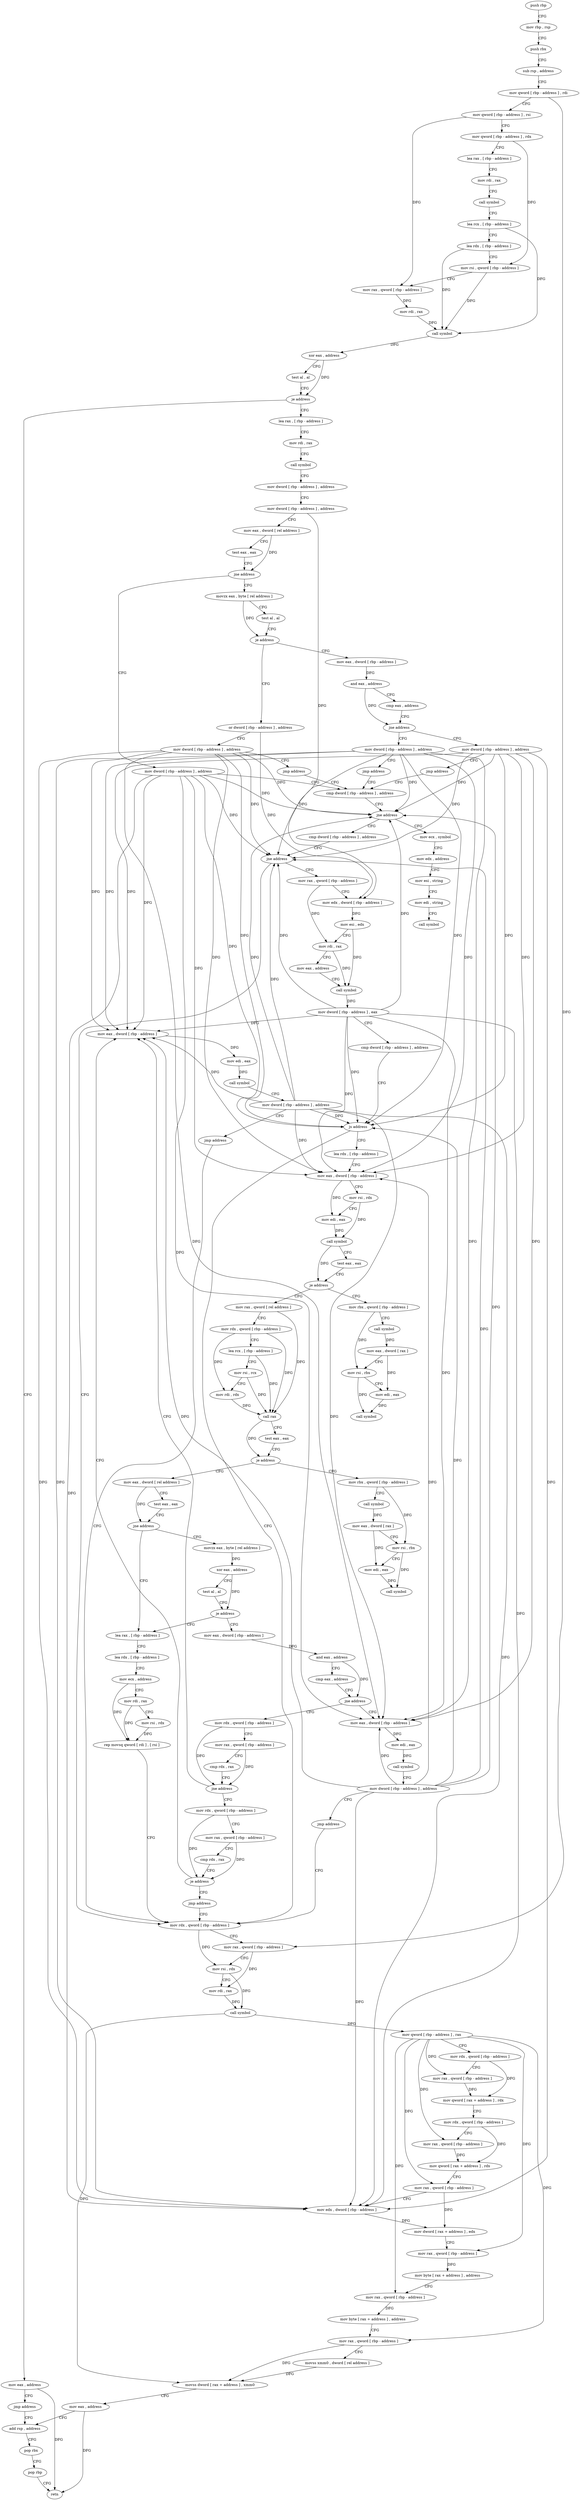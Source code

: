 digraph "func" {
"4267837" [label = "push rbp" ]
"4267838" [label = "mov rbp , rsp" ]
"4267841" [label = "push rbx" ]
"4267842" [label = "sub rsp , address" ]
"4267849" [label = "mov qword [ rbp - address ] , rdi" ]
"4267856" [label = "mov qword [ rbp - address ] , rsi" ]
"4267863" [label = "mov qword [ rbp - address ] , rdx" ]
"4267870" [label = "lea rax , [ rbp - address ]" ]
"4267877" [label = "mov rdi , rax" ]
"4267880" [label = "call symbol" ]
"4267885" [label = "lea rcx , [ rbp - address ]" ]
"4267892" [label = "lea rdx , [ rbp - address ]" ]
"4267899" [label = "mov rsi , qword [ rbp - address ]" ]
"4267906" [label = "mov rax , qword [ rbp - address ]" ]
"4267913" [label = "mov rdi , rax" ]
"4267916" [label = "call symbol" ]
"4267921" [label = "xor eax , address" ]
"4267924" [label = "test al , al" ]
"4267926" [label = "je address" ]
"4267938" [label = "lea rax , [ rbp - address ]" ]
"4267928" [label = "mov eax , address" ]
"4267945" [label = "mov rdi , rax" ]
"4267948" [label = "call symbol" ]
"4267953" [label = "mov dword [ rbp - address ] , address" ]
"4267960" [label = "mov dword [ rbp - address ] , address" ]
"4267967" [label = "mov eax , dword [ rel address ]" ]
"4267973" [label = "test eax , eax" ]
"4267975" [label = "jne address" ]
"4268040" [label = "mov dword [ rbp - address ] , address" ]
"4267977" [label = "movzx eax , byte [ rel address ]" ]
"4267933" [label = "jmp address" ]
"4268486" [label = "add rsp , address" ]
"4268047" [label = "cmp dword [ rbp - address ] , address" ]
"4267984" [label = "test al , al" ]
"4267986" [label = "je address" ]
"4268004" [label = "mov eax , dword [ rbp - address ]" ]
"4267988" [label = "or dword [ rbp - address ] , address" ]
"4268493" [label = "pop rbx" ]
"4268494" [label = "pop rbp" ]
"4268495" [label = "retn" ]
"4268078" [label = "cmp dword [ rbp - address ] , address" ]
"4268082" [label = "jne address" ]
"4268379" [label = "mov rdx , qword [ rbp - address ]" ]
"4268088" [label = "mov rax , qword [ rbp - address ]" ]
"4268053" [label = "mov ecx , symbol" ]
"4268058" [label = "mov edx , address" ]
"4268063" [label = "mov esi , string" ]
"4268068" [label = "mov edi , string" ]
"4268073" [label = "call symbol" ]
"4268010" [label = "and eax , address" ]
"4268015" [label = "cmp eax , address" ]
"4268020" [label = "jne address" ]
"4268031" [label = "mov dword [ rbp - address ] , address" ]
"4268022" [label = "mov dword [ rbp - address ] , address" ]
"4267995" [label = "mov dword [ rbp - address ] , address" ]
"4268002" [label = "jmp address" ]
"4268386" [label = "mov rax , qword [ rbp - address ]" ]
"4268393" [label = "mov rsi , rdx" ]
"4268396" [label = "mov rdi , rax" ]
"4268399" [label = "call symbol" ]
"4268404" [label = "mov qword [ rbp - address ] , rax" ]
"4268408" [label = "mov rdx , qword [ rbp - address ]" ]
"4268415" [label = "mov rax , qword [ rbp - address ]" ]
"4268419" [label = "mov qword [ rax + address ] , rdx" ]
"4268423" [label = "mov rdx , qword [ rbp - address ]" ]
"4268430" [label = "mov rax , qword [ rbp - address ]" ]
"4268434" [label = "mov qword [ rax + address ] , rdx" ]
"4268438" [label = "mov rax , qword [ rbp - address ]" ]
"4268442" [label = "mov edx , dword [ rbp - address ]" ]
"4268445" [label = "mov dword [ rax + address ] , edx" ]
"4268448" [label = "mov rax , qword [ rbp - address ]" ]
"4268452" [label = "mov byte [ rax + address ] , address" ]
"4268456" [label = "mov rax , qword [ rbp - address ]" ]
"4268460" [label = "mov byte [ rax + address ] , address" ]
"4268464" [label = "mov rax , qword [ rbp - address ]" ]
"4268468" [label = "movss xmm0 , dword [ rel address ]" ]
"4268476" [label = "movss dword [ rax + address ] , xmm0" ]
"4268481" [label = "mov eax , address" ]
"4268095" [label = "mov edx , dword [ rbp - address ]" ]
"4268098" [label = "mov esi , edx" ]
"4268100" [label = "mov rdi , rax" ]
"4268103" [label = "mov eax , address" ]
"4268108" [label = "call symbol" ]
"4268113" [label = "mov dword [ rbp - address ] , eax" ]
"4268116" [label = "cmp dword [ rbp - address ] , address" ]
"4268120" [label = "js address" ]
"4268126" [label = "lea rdx , [ rbp - address ]" ]
"4268038" [label = "jmp address" ]
"4268029" [label = "jmp address" ]
"4268051" [label = "jne address" ]
"4268133" [label = "mov eax , dword [ rbp - address ]" ]
"4268136" [label = "mov rsi , rdx" ]
"4268139" [label = "mov edi , eax" ]
"4268141" [label = "call symbol" ]
"4268146" [label = "test eax , eax" ]
"4268148" [label = "je address" ]
"4268174" [label = "mov rax , qword [ rel address ]" ]
"4268150" [label = "mov rbx , qword [ rbp - address ]" ]
"4268181" [label = "mov rdx , qword [ rbp - address ]" ]
"4268188" [label = "lea rcx , [ rbp - address ]" ]
"4268195" [label = "mov rsi , rcx" ]
"4268198" [label = "mov rdi , rdx" ]
"4268201" [label = "call rax" ]
"4268203" [label = "test eax , eax" ]
"4268205" [label = "je address" ]
"4268231" [label = "mov eax , dword [ rel address ]" ]
"4268207" [label = "mov rbx , qword [ rbp - address ]" ]
"4268157" [label = "call symbol" ]
"4268162" [label = "mov eax , dword [ rax ]" ]
"4268164" [label = "mov rsi , rbx" ]
"4268167" [label = "mov edi , eax" ]
"4268169" [label = "call symbol" ]
"4268237" [label = "test eax , eax" ]
"4268239" [label = "jne address" ]
"4268351" [label = "lea rax , [ rbp - address ]" ]
"4268241" [label = "movzx eax , byte [ rel address ]" ]
"4268214" [label = "call symbol" ]
"4268219" [label = "mov eax , dword [ rax ]" ]
"4268221" [label = "mov rsi , rbx" ]
"4268224" [label = "mov edi , eax" ]
"4268226" [label = "call symbol" ]
"4268358" [label = "lea rdx , [ rbp - address ]" ]
"4268365" [label = "mov ecx , address" ]
"4268370" [label = "mov rdi , rax" ]
"4268373" [label = "mov rsi , rdx" ]
"4268376" [label = "rep movsq qword [ rdi ] , [ rsi ]" ]
"4268248" [label = "xor eax , address" ]
"4268251" [label = "test al , al" ]
"4268253" [label = "je address" ]
"4268255" [label = "mov eax , dword [ rbp - address ]" ]
"4268261" [label = "and eax , address" ]
"4268266" [label = "cmp eax , address" ]
"4268271" [label = "jne address" ]
"4268292" [label = "mov rdx , qword [ rbp - address ]" ]
"4268273" [label = "mov eax , dword [ rbp - address ]" ]
"4268299" [label = "mov rax , qword [ rbp - address ]" ]
"4268306" [label = "cmp rdx , rax" ]
"4268309" [label = "jne address" ]
"4268330" [label = "mov eax , dword [ rbp - address ]" ]
"4268311" [label = "mov rdx , qword [ rbp - address ]" ]
"4268276" [label = "mov edi , eax" ]
"4268278" [label = "call symbol" ]
"4268283" [label = "mov dword [ rbp - address ] , address" ]
"4268290" [label = "jmp address" ]
"4268333" [label = "mov edi , eax" ]
"4268335" [label = "call symbol" ]
"4268340" [label = "mov dword [ rbp - address ] , address" ]
"4268347" [label = "jmp address" ]
"4268318" [label = "mov rax , qword [ rbp - address ]" ]
"4268325" [label = "cmp rdx , rax" ]
"4268328" [label = "je address" ]
"4268349" [label = "jmp address" ]
"4267837" -> "4267838" [ label = "CFG" ]
"4267838" -> "4267841" [ label = "CFG" ]
"4267841" -> "4267842" [ label = "CFG" ]
"4267842" -> "4267849" [ label = "CFG" ]
"4267849" -> "4267856" [ label = "CFG" ]
"4267849" -> "4268386" [ label = "DFG" ]
"4267856" -> "4267863" [ label = "CFG" ]
"4267856" -> "4267906" [ label = "DFG" ]
"4267863" -> "4267870" [ label = "CFG" ]
"4267863" -> "4267899" [ label = "DFG" ]
"4267870" -> "4267877" [ label = "CFG" ]
"4267877" -> "4267880" [ label = "CFG" ]
"4267880" -> "4267885" [ label = "CFG" ]
"4267885" -> "4267892" [ label = "CFG" ]
"4267885" -> "4267916" [ label = "DFG" ]
"4267892" -> "4267899" [ label = "CFG" ]
"4267892" -> "4267916" [ label = "DFG" ]
"4267899" -> "4267906" [ label = "CFG" ]
"4267899" -> "4267916" [ label = "DFG" ]
"4267906" -> "4267913" [ label = "DFG" ]
"4267913" -> "4267916" [ label = "DFG" ]
"4267916" -> "4267921" [ label = "DFG" ]
"4267921" -> "4267924" [ label = "CFG" ]
"4267921" -> "4267926" [ label = "DFG" ]
"4267924" -> "4267926" [ label = "CFG" ]
"4267926" -> "4267938" [ label = "CFG" ]
"4267926" -> "4267928" [ label = "CFG" ]
"4267938" -> "4267945" [ label = "CFG" ]
"4267928" -> "4267933" [ label = "CFG" ]
"4267928" -> "4268495" [ label = "DFG" ]
"4267945" -> "4267948" [ label = "CFG" ]
"4267948" -> "4267953" [ label = "CFG" ]
"4267953" -> "4267960" [ label = "CFG" ]
"4267960" -> "4267967" [ label = "CFG" ]
"4267960" -> "4268095" [ label = "DFG" ]
"4267967" -> "4267973" [ label = "CFG" ]
"4267967" -> "4267975" [ label = "DFG" ]
"4267973" -> "4267975" [ label = "CFG" ]
"4267975" -> "4268040" [ label = "CFG" ]
"4267975" -> "4267977" [ label = "CFG" ]
"4268040" -> "4268047" [ label = "CFG" ]
"4268040" -> "4268051" [ label = "DFG" ]
"4268040" -> "4268082" [ label = "DFG" ]
"4268040" -> "4268442" [ label = "DFG" ]
"4268040" -> "4268120" [ label = "DFG" ]
"4268040" -> "4268133" [ label = "DFG" ]
"4268040" -> "4268273" [ label = "DFG" ]
"4268040" -> "4268330" [ label = "DFG" ]
"4267977" -> "4267984" [ label = "CFG" ]
"4267977" -> "4267986" [ label = "DFG" ]
"4267933" -> "4268486" [ label = "CFG" ]
"4268486" -> "4268493" [ label = "CFG" ]
"4268047" -> "4268051" [ label = "CFG" ]
"4267984" -> "4267986" [ label = "CFG" ]
"4267986" -> "4268004" [ label = "CFG" ]
"4267986" -> "4267988" [ label = "CFG" ]
"4268004" -> "4268010" [ label = "DFG" ]
"4267988" -> "4267995" [ label = "CFG" ]
"4267988" -> "4268095" [ label = "DFG" ]
"4268493" -> "4268494" [ label = "CFG" ]
"4268494" -> "4268495" [ label = "CFG" ]
"4268078" -> "4268082" [ label = "CFG" ]
"4268082" -> "4268379" [ label = "CFG" ]
"4268082" -> "4268088" [ label = "CFG" ]
"4268379" -> "4268386" [ label = "CFG" ]
"4268379" -> "4268393" [ label = "DFG" ]
"4268088" -> "4268095" [ label = "CFG" ]
"4268088" -> "4268100" [ label = "DFG" ]
"4268053" -> "4268058" [ label = "CFG" ]
"4268058" -> "4268063" [ label = "CFG" ]
"4268063" -> "4268068" [ label = "CFG" ]
"4268068" -> "4268073" [ label = "CFG" ]
"4268010" -> "4268015" [ label = "CFG" ]
"4268010" -> "4268020" [ label = "DFG" ]
"4268015" -> "4268020" [ label = "CFG" ]
"4268020" -> "4268031" [ label = "CFG" ]
"4268020" -> "4268022" [ label = "CFG" ]
"4268031" -> "4268038" [ label = "CFG" ]
"4268031" -> "4268051" [ label = "DFG" ]
"4268031" -> "4268082" [ label = "DFG" ]
"4268031" -> "4268442" [ label = "DFG" ]
"4268031" -> "4268120" [ label = "DFG" ]
"4268031" -> "4268133" [ label = "DFG" ]
"4268031" -> "4268273" [ label = "DFG" ]
"4268031" -> "4268330" [ label = "DFG" ]
"4268022" -> "4268029" [ label = "CFG" ]
"4268022" -> "4268051" [ label = "DFG" ]
"4268022" -> "4268082" [ label = "DFG" ]
"4268022" -> "4268442" [ label = "DFG" ]
"4268022" -> "4268120" [ label = "DFG" ]
"4268022" -> "4268133" [ label = "DFG" ]
"4268022" -> "4268273" [ label = "DFG" ]
"4268022" -> "4268330" [ label = "DFG" ]
"4267995" -> "4268002" [ label = "CFG" ]
"4267995" -> "4268051" [ label = "DFG" ]
"4267995" -> "4268082" [ label = "DFG" ]
"4267995" -> "4268442" [ label = "DFG" ]
"4267995" -> "4268120" [ label = "DFG" ]
"4267995" -> "4268133" [ label = "DFG" ]
"4267995" -> "4268273" [ label = "DFG" ]
"4267995" -> "4268330" [ label = "DFG" ]
"4268002" -> "4268047" [ label = "CFG" ]
"4268386" -> "4268393" [ label = "CFG" ]
"4268386" -> "4268396" [ label = "DFG" ]
"4268393" -> "4268396" [ label = "CFG" ]
"4268393" -> "4268399" [ label = "DFG" ]
"4268396" -> "4268399" [ label = "DFG" ]
"4268399" -> "4268404" [ label = "DFG" ]
"4268399" -> "4268476" [ label = "DFG" ]
"4268404" -> "4268408" [ label = "CFG" ]
"4268404" -> "4268415" [ label = "DFG" ]
"4268404" -> "4268430" [ label = "DFG" ]
"4268404" -> "4268438" [ label = "DFG" ]
"4268404" -> "4268448" [ label = "DFG" ]
"4268404" -> "4268456" [ label = "DFG" ]
"4268404" -> "4268464" [ label = "DFG" ]
"4268408" -> "4268415" [ label = "CFG" ]
"4268408" -> "4268419" [ label = "DFG" ]
"4268415" -> "4268419" [ label = "DFG" ]
"4268419" -> "4268423" [ label = "CFG" ]
"4268423" -> "4268430" [ label = "CFG" ]
"4268423" -> "4268434" [ label = "DFG" ]
"4268430" -> "4268434" [ label = "DFG" ]
"4268434" -> "4268438" [ label = "CFG" ]
"4268438" -> "4268442" [ label = "CFG" ]
"4268438" -> "4268445" [ label = "DFG" ]
"4268442" -> "4268445" [ label = "DFG" ]
"4268445" -> "4268448" [ label = "CFG" ]
"4268448" -> "4268452" [ label = "DFG" ]
"4268452" -> "4268456" [ label = "CFG" ]
"4268456" -> "4268460" [ label = "DFG" ]
"4268460" -> "4268464" [ label = "CFG" ]
"4268464" -> "4268468" [ label = "CFG" ]
"4268464" -> "4268476" [ label = "DFG" ]
"4268468" -> "4268476" [ label = "DFG" ]
"4268476" -> "4268481" [ label = "CFG" ]
"4268481" -> "4268486" [ label = "CFG" ]
"4268481" -> "4268495" [ label = "DFG" ]
"4268095" -> "4268098" [ label = "DFG" ]
"4268098" -> "4268100" [ label = "CFG" ]
"4268098" -> "4268108" [ label = "DFG" ]
"4268100" -> "4268103" [ label = "CFG" ]
"4268100" -> "4268108" [ label = "DFG" ]
"4268103" -> "4268108" [ label = "CFG" ]
"4268108" -> "4268113" [ label = "DFG" ]
"4268113" -> "4268116" [ label = "CFG" ]
"4268113" -> "4268051" [ label = "DFG" ]
"4268113" -> "4268082" [ label = "DFG" ]
"4268113" -> "4268442" [ label = "DFG" ]
"4268113" -> "4268120" [ label = "DFG" ]
"4268113" -> "4268133" [ label = "DFG" ]
"4268113" -> "4268273" [ label = "DFG" ]
"4268113" -> "4268330" [ label = "DFG" ]
"4268116" -> "4268120" [ label = "CFG" ]
"4268120" -> "4268379" [ label = "CFG" ]
"4268120" -> "4268126" [ label = "CFG" ]
"4268126" -> "4268133" [ label = "CFG" ]
"4268038" -> "4268047" [ label = "CFG" ]
"4268029" -> "4268047" [ label = "CFG" ]
"4268051" -> "4268078" [ label = "CFG" ]
"4268051" -> "4268053" [ label = "CFG" ]
"4268133" -> "4268136" [ label = "CFG" ]
"4268133" -> "4268139" [ label = "DFG" ]
"4268136" -> "4268139" [ label = "CFG" ]
"4268136" -> "4268141" [ label = "DFG" ]
"4268139" -> "4268141" [ label = "DFG" ]
"4268141" -> "4268146" [ label = "CFG" ]
"4268141" -> "4268148" [ label = "DFG" ]
"4268146" -> "4268148" [ label = "CFG" ]
"4268148" -> "4268174" [ label = "CFG" ]
"4268148" -> "4268150" [ label = "CFG" ]
"4268174" -> "4268181" [ label = "CFG" ]
"4268174" -> "4268201" [ label = "DFG" ]
"4268150" -> "4268157" [ label = "CFG" ]
"4268150" -> "4268164" [ label = "DFG" ]
"4268181" -> "4268188" [ label = "CFG" ]
"4268181" -> "4268198" [ label = "DFG" ]
"4268181" -> "4268201" [ label = "DFG" ]
"4268188" -> "4268195" [ label = "CFG" ]
"4268188" -> "4268201" [ label = "DFG" ]
"4268195" -> "4268198" [ label = "CFG" ]
"4268195" -> "4268201" [ label = "DFG" ]
"4268198" -> "4268201" [ label = "DFG" ]
"4268201" -> "4268203" [ label = "CFG" ]
"4268201" -> "4268205" [ label = "DFG" ]
"4268203" -> "4268205" [ label = "CFG" ]
"4268205" -> "4268231" [ label = "CFG" ]
"4268205" -> "4268207" [ label = "CFG" ]
"4268231" -> "4268237" [ label = "CFG" ]
"4268231" -> "4268239" [ label = "DFG" ]
"4268207" -> "4268214" [ label = "CFG" ]
"4268207" -> "4268221" [ label = "DFG" ]
"4268157" -> "4268162" [ label = "DFG" ]
"4268162" -> "4268164" [ label = "CFG" ]
"4268162" -> "4268167" [ label = "DFG" ]
"4268164" -> "4268167" [ label = "CFG" ]
"4268164" -> "4268169" [ label = "DFG" ]
"4268167" -> "4268169" [ label = "DFG" ]
"4268237" -> "4268239" [ label = "CFG" ]
"4268239" -> "4268351" [ label = "CFG" ]
"4268239" -> "4268241" [ label = "CFG" ]
"4268351" -> "4268358" [ label = "CFG" ]
"4268241" -> "4268248" [ label = "DFG" ]
"4268214" -> "4268219" [ label = "DFG" ]
"4268219" -> "4268221" [ label = "CFG" ]
"4268219" -> "4268224" [ label = "DFG" ]
"4268221" -> "4268224" [ label = "CFG" ]
"4268221" -> "4268226" [ label = "DFG" ]
"4268224" -> "4268226" [ label = "DFG" ]
"4268358" -> "4268365" [ label = "CFG" ]
"4268365" -> "4268370" [ label = "CFG" ]
"4268365" -> "4268376" [ label = "DFG" ]
"4268370" -> "4268373" [ label = "CFG" ]
"4268370" -> "4268376" [ label = "DFG" ]
"4268373" -> "4268376" [ label = "DFG" ]
"4268376" -> "4268379" [ label = "CFG" ]
"4268248" -> "4268251" [ label = "CFG" ]
"4268248" -> "4268253" [ label = "DFG" ]
"4268251" -> "4268253" [ label = "CFG" ]
"4268253" -> "4268351" [ label = "CFG" ]
"4268253" -> "4268255" [ label = "CFG" ]
"4268255" -> "4268261" [ label = "DFG" ]
"4268261" -> "4268266" [ label = "CFG" ]
"4268261" -> "4268271" [ label = "DFG" ]
"4268266" -> "4268271" [ label = "CFG" ]
"4268271" -> "4268292" [ label = "CFG" ]
"4268271" -> "4268273" [ label = "CFG" ]
"4268292" -> "4268299" [ label = "CFG" ]
"4268292" -> "4268309" [ label = "DFG" ]
"4268273" -> "4268276" [ label = "DFG" ]
"4268299" -> "4268306" [ label = "CFG" ]
"4268299" -> "4268309" [ label = "DFG" ]
"4268306" -> "4268309" [ label = "CFG" ]
"4268309" -> "4268330" [ label = "CFG" ]
"4268309" -> "4268311" [ label = "CFG" ]
"4268330" -> "4268333" [ label = "DFG" ]
"4268311" -> "4268318" [ label = "CFG" ]
"4268311" -> "4268328" [ label = "DFG" ]
"4268276" -> "4268278" [ label = "DFG" ]
"4268278" -> "4268283" [ label = "CFG" ]
"4268283" -> "4268290" [ label = "CFG" ]
"4268283" -> "4268051" [ label = "DFG" ]
"4268283" -> "4268082" [ label = "DFG" ]
"4268283" -> "4268442" [ label = "DFG" ]
"4268283" -> "4268120" [ label = "DFG" ]
"4268283" -> "4268133" [ label = "DFG" ]
"4268283" -> "4268273" [ label = "DFG" ]
"4268283" -> "4268330" [ label = "DFG" ]
"4268290" -> "4268379" [ label = "CFG" ]
"4268333" -> "4268335" [ label = "DFG" ]
"4268335" -> "4268340" [ label = "CFG" ]
"4268340" -> "4268347" [ label = "CFG" ]
"4268340" -> "4268051" [ label = "DFG" ]
"4268340" -> "4268082" [ label = "DFG" ]
"4268340" -> "4268442" [ label = "DFG" ]
"4268340" -> "4268120" [ label = "DFG" ]
"4268340" -> "4268133" [ label = "DFG" ]
"4268340" -> "4268273" [ label = "DFG" ]
"4268340" -> "4268330" [ label = "DFG" ]
"4268347" -> "4268379" [ label = "CFG" ]
"4268318" -> "4268325" [ label = "CFG" ]
"4268318" -> "4268328" [ label = "DFG" ]
"4268325" -> "4268328" [ label = "CFG" ]
"4268328" -> "4268349" [ label = "CFG" ]
"4268328" -> "4268330" [ label = "CFG" ]
"4268349" -> "4268379" [ label = "CFG" ]
}
